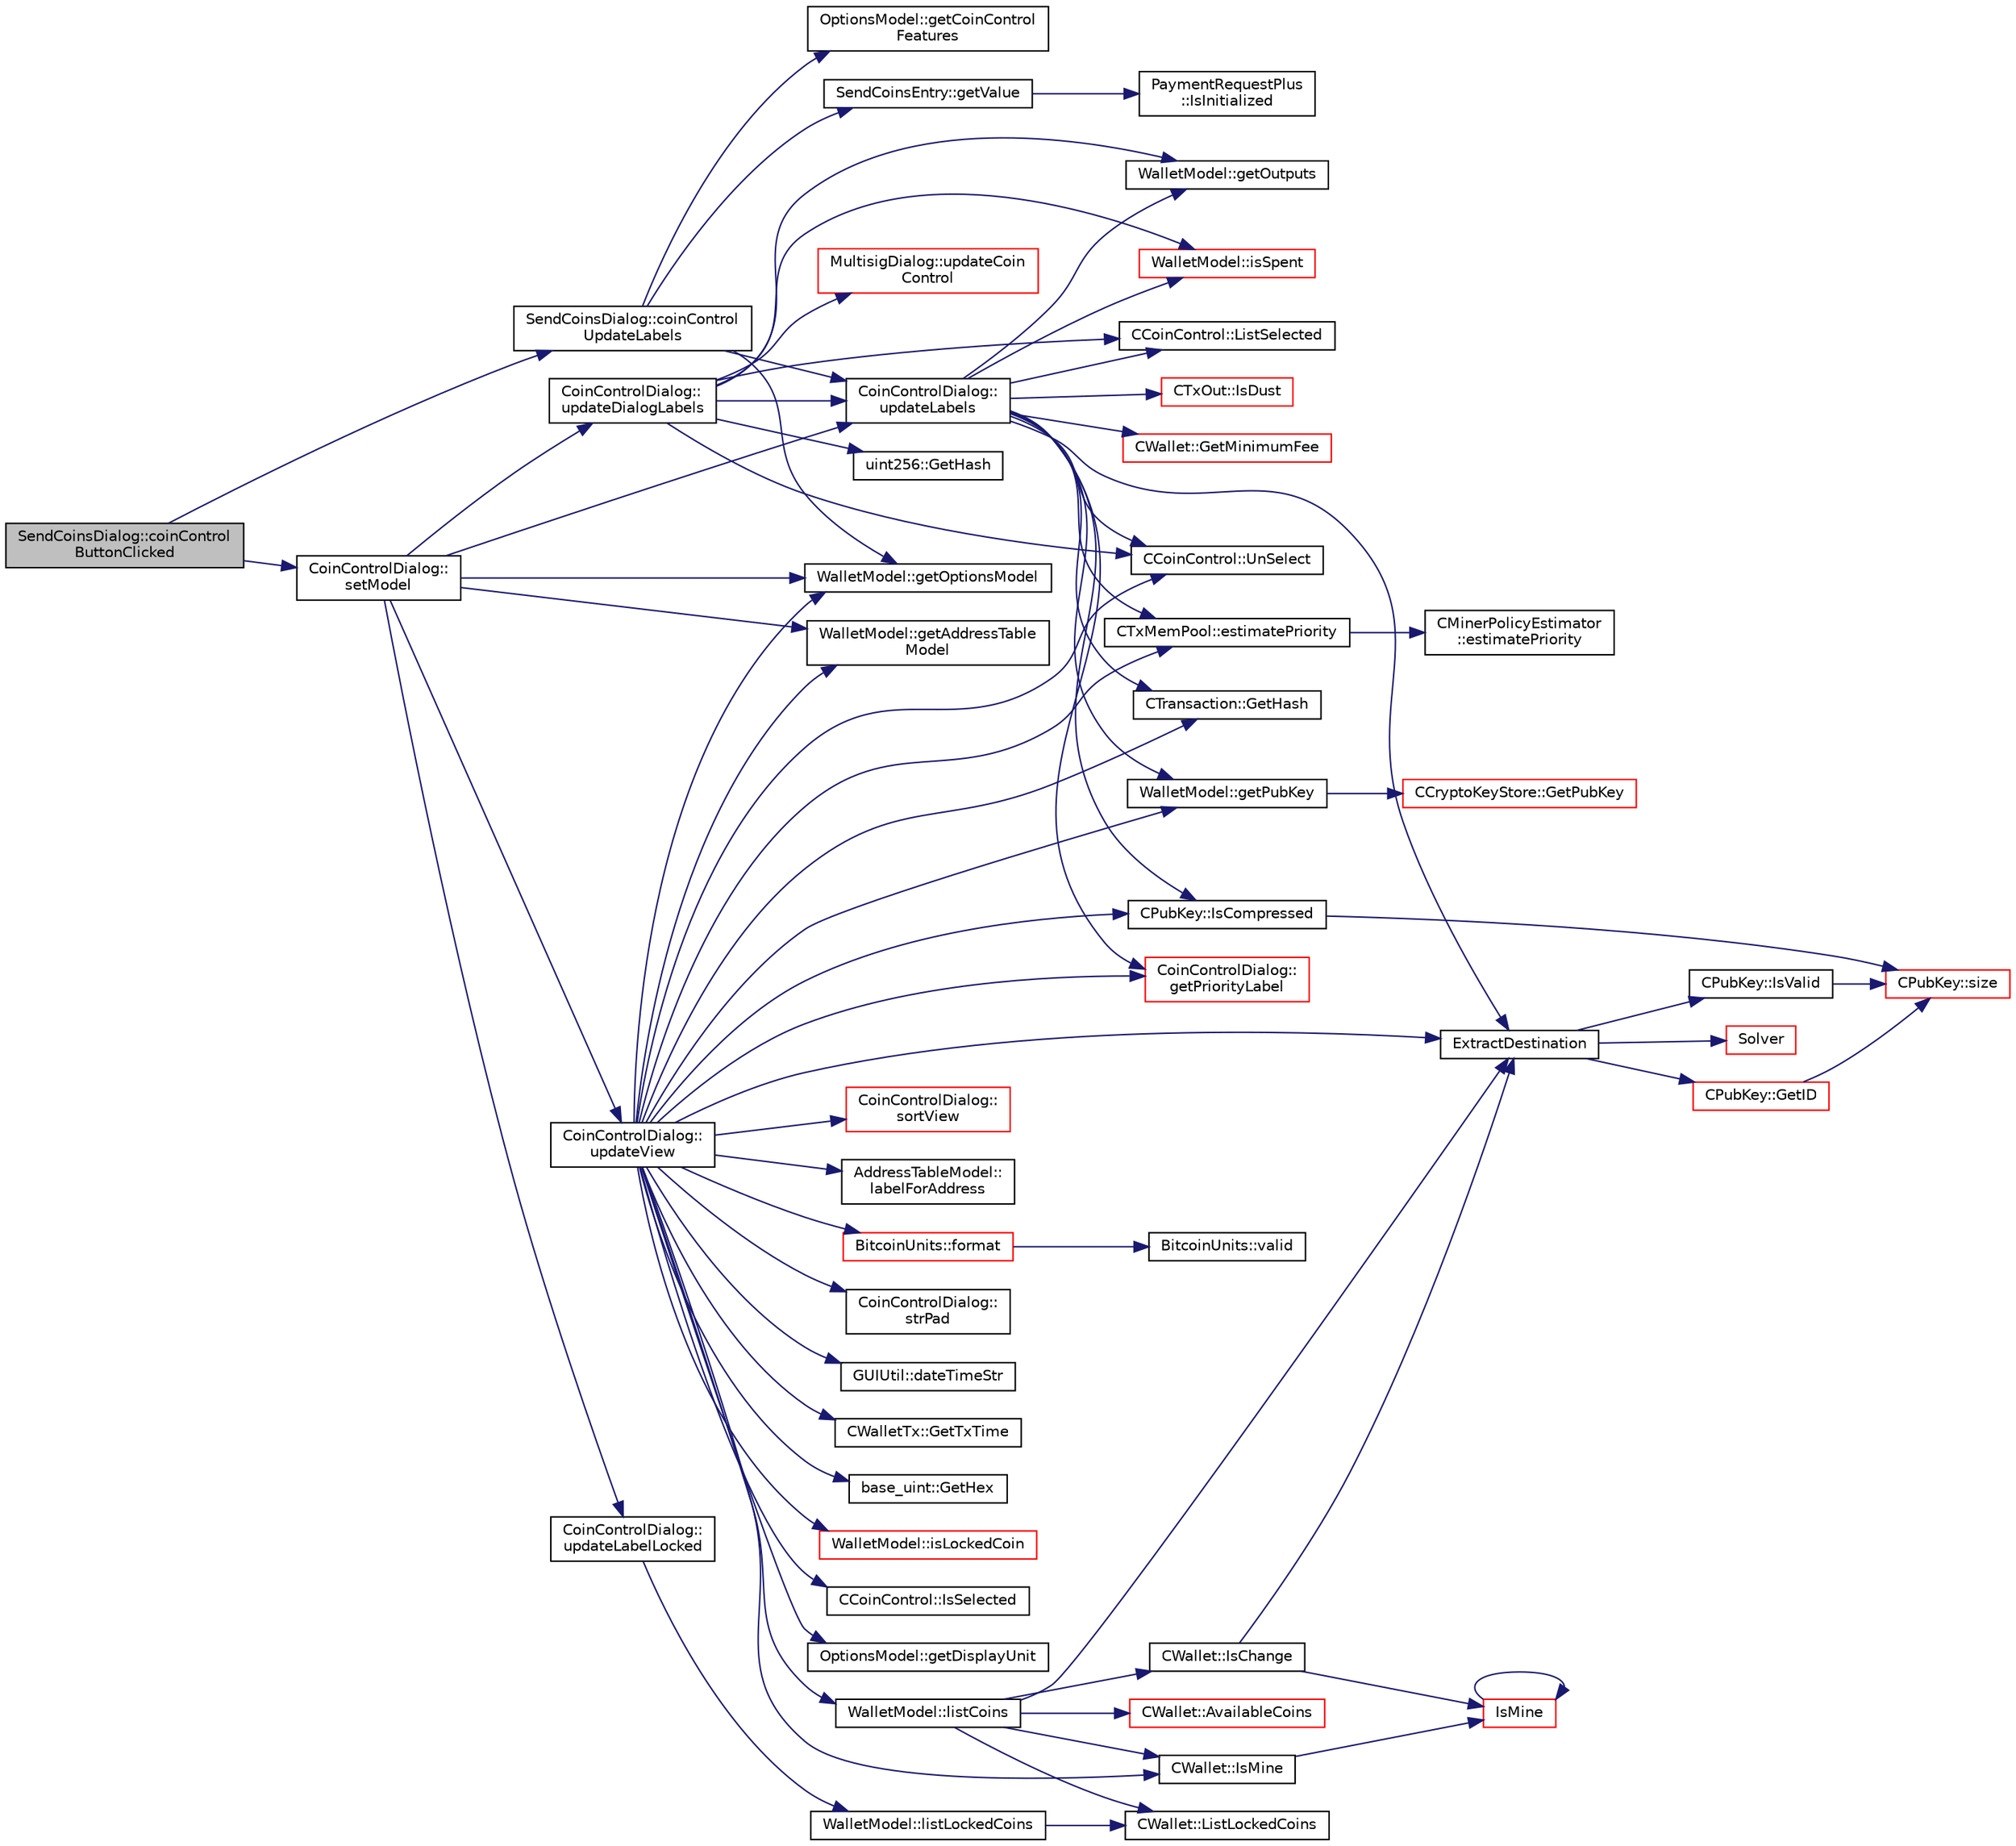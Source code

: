 digraph "SendCoinsDialog::coinControlButtonClicked"
{
  edge [fontname="Helvetica",fontsize="10",labelfontname="Helvetica",labelfontsize="10"];
  node [fontname="Helvetica",fontsize="10",shape=record];
  rankdir="LR";
  Node365 [label="SendCoinsDialog::coinControl\lButtonClicked",height=0.2,width=0.4,color="black", fillcolor="grey75", style="filled", fontcolor="black"];
  Node365 -> Node366 [color="midnightblue",fontsize="10",style="solid",fontname="Helvetica"];
  Node366 [label="CoinControlDialog::\lsetModel",height=0.2,width=0.4,color="black", fillcolor="white", style="filled",URL="$class_coin_control_dialog.html#a4c34a48574814089c54f763a22f5317a"];
  Node366 -> Node367 [color="midnightblue",fontsize="10",style="solid",fontname="Helvetica"];
  Node367 [label="WalletModel::getOptionsModel",height=0.2,width=0.4,color="black", fillcolor="white", style="filled",URL="$class_wallet_model.html#a96d53e56b3f8f07537ea2523f7a7d300"];
  Node366 -> Node368 [color="midnightblue",fontsize="10",style="solid",fontname="Helvetica"];
  Node368 [label="WalletModel::getAddressTable\lModel",height=0.2,width=0.4,color="black", fillcolor="white", style="filled",URL="$class_wallet_model.html#a89ed202e2dbc04aaa70d72872b95b351"];
  Node366 -> Node369 [color="midnightblue",fontsize="10",style="solid",fontname="Helvetica"];
  Node369 [label="CoinControlDialog::\lupdateView",height=0.2,width=0.4,color="black", fillcolor="white", style="filled",URL="$class_coin_control_dialog.html#aadea33050e5c1efd5eae8d2fcfa721f9"];
  Node369 -> Node367 [color="midnightblue",fontsize="10",style="solid",fontname="Helvetica"];
  Node369 -> Node368 [color="midnightblue",fontsize="10",style="solid",fontname="Helvetica"];
  Node369 -> Node370 [color="midnightblue",fontsize="10",style="solid",fontname="Helvetica"];
  Node370 [label="OptionsModel::getDisplayUnit",height=0.2,width=0.4,color="black", fillcolor="white", style="filled",URL="$class_options_model.html#a3b6e4d4ef42be3aaba315b8cd14f468e"];
  Node369 -> Node371 [color="midnightblue",fontsize="10",style="solid",fontname="Helvetica"];
  Node371 [label="CTxMemPool::estimatePriority",height=0.2,width=0.4,color="black", fillcolor="white", style="filled",URL="$class_c_tx_mem_pool.html#a225378304025c093d2dc5fcb754ade3b",tooltip="Estimate priority needed to get into the next nBlocks. "];
  Node371 -> Node372 [color="midnightblue",fontsize="10",style="solid",fontname="Helvetica"];
  Node372 [label="CMinerPolicyEstimator\l::estimatePriority",height=0.2,width=0.4,color="black", fillcolor="white", style="filled",URL="$class_c_miner_policy_estimator.html#ae9bb4813622680e6e3b48ea8c0ce41b6"];
  Node369 -> Node373 [color="midnightblue",fontsize="10",style="solid",fontname="Helvetica"];
  Node373 [label="WalletModel::listCoins",height=0.2,width=0.4,color="black", fillcolor="white", style="filled",URL="$class_wallet_model.html#ae5ce26bba42701b45de766ef11cc9a47"];
  Node373 -> Node374 [color="midnightblue",fontsize="10",style="solid",fontname="Helvetica"];
  Node374 [label="CWallet::AvailableCoins",height=0.2,width=0.4,color="red", fillcolor="white", style="filled",URL="$group___actions.html#ga8110e889be0f5915104e07bfe3839c68",tooltip="populate vCoins with vector of available COutputs. "];
  Node373 -> Node411 [color="midnightblue",fontsize="10",style="solid",fontname="Helvetica"];
  Node411 [label="CWallet::ListLockedCoins",height=0.2,width=0.4,color="black", fillcolor="white", style="filled",URL="$group___actions.html#ga41f4c77a0843692388f8b11d5fb88042"];
  Node373 -> Node402 [color="midnightblue",fontsize="10",style="solid",fontname="Helvetica"];
  Node402 [label="CWallet::IsMine",height=0.2,width=0.4,color="black", fillcolor="white", style="filled",URL="$group__map_wallet.html#ga4eada57edc1c443564b8cc9b853d955c"];
  Node402 -> Node399 [color="midnightblue",fontsize="10",style="solid",fontname="Helvetica"];
  Node399 [label="IsMine",height=0.2,width=0.4,color="red", fillcolor="white", style="filled",URL="$wallet__ismine_8cpp.html#adc59cf67d903c1ba1ef225561b85bfce"];
  Node399 -> Node399 [color="midnightblue",fontsize="10",style="solid",fontname="Helvetica"];
  Node373 -> Node412 [color="midnightblue",fontsize="10",style="solid",fontname="Helvetica"];
  Node412 [label="CWallet::IsChange",height=0.2,width=0.4,color="black", fillcolor="white", style="filled",URL="$group__map_wallet.html#gaba1c6108b7d2d3800dd487bab4c4c82e"];
  Node412 -> Node399 [color="midnightblue",fontsize="10",style="solid",fontname="Helvetica"];
  Node412 -> Node413 [color="midnightblue",fontsize="10",style="solid",fontname="Helvetica"];
  Node413 [label="ExtractDestination",height=0.2,width=0.4,color="black", fillcolor="white", style="filled",URL="$standard_8cpp.html#a951f7e601746ae076afdf3169ecca2fc"];
  Node413 -> Node414 [color="midnightblue",fontsize="10",style="solid",fontname="Helvetica"];
  Node414 [label="Solver",height=0.2,width=0.4,color="red", fillcolor="white", style="filled",URL="$standard_8cpp.html#a6ee6be50bff44464e905680c6fcee6dc",tooltip="Return public keys or hashes from scriptPubKey, for &#39;standard&#39; transaction types. ..."];
  Node413 -> Node424 [color="midnightblue",fontsize="10",style="solid",fontname="Helvetica"];
  Node424 [label="CPubKey::IsValid",height=0.2,width=0.4,color="black", fillcolor="white", style="filled",URL="$class_c_pub_key.html#a4fa94293cf8577fd039b9a133f6c7f30"];
  Node424 -> Node425 [color="midnightblue",fontsize="10",style="solid",fontname="Helvetica"];
  Node425 [label="CPubKey::size",height=0.2,width=0.4,color="red", fillcolor="white", style="filled",URL="$class_c_pub_key.html#a6bb28fcf0a5f799c69f5b7269363b309",tooltip="Simple read-only vector-like interface to the pubkey data. "];
  Node413 -> Node427 [color="midnightblue",fontsize="10",style="solid",fontname="Helvetica"];
  Node427 [label="CPubKey::GetID",height=0.2,width=0.4,color="red", fillcolor="white", style="filled",URL="$class_c_pub_key.html#a2675f7e6f72eff68e7a5227289feb021",tooltip="Get the KeyID of this public key (hash of its serialization) "];
  Node427 -> Node425 [color="midnightblue",fontsize="10",style="solid",fontname="Helvetica"];
  Node373 -> Node413 [color="midnightblue",fontsize="10",style="solid",fontname="Helvetica"];
  Node369 -> Node434 [color="midnightblue",fontsize="10",style="solid",fontname="Helvetica"];
  Node434 [label="AddressTableModel::\llabelForAddress",height=0.2,width=0.4,color="black", fillcolor="white", style="filled",URL="$class_address_table_model.html#afcdbfc17ac480f5a57382cbcf096ccb3"];
  Node369 -> Node402 [color="midnightblue",fontsize="10",style="solid",fontname="Helvetica"];
  Node369 -> Node391 [color="midnightblue",fontsize="10",style="solid",fontname="Helvetica"];
  Node391 [label="CTransaction::GetHash",height=0.2,width=0.4,color="black", fillcolor="white", style="filled",URL="$class_c_transaction.html#a7efd1379de830341417c0bfa23a149aa"];
  Node369 -> Node435 [color="midnightblue",fontsize="10",style="solid",fontname="Helvetica"];
  Node435 [label="CCoinControl::UnSelect",height=0.2,width=0.4,color="black", fillcolor="white", style="filled",URL="$class_c_coin_control.html#a7f9b8135840df5907bc49a4c5cb19ba4"];
  Node369 -> Node413 [color="midnightblue",fontsize="10",style="solid",fontname="Helvetica"];
  Node369 -> Node436 [color="midnightblue",fontsize="10",style="solid",fontname="Helvetica"];
  Node436 [label="WalletModel::getPubKey",height=0.2,width=0.4,color="black", fillcolor="white", style="filled",URL="$class_wallet_model.html#abe0b4462654768f301d1f758f7907ca2"];
  Node436 -> Node437 [color="midnightblue",fontsize="10",style="solid",fontname="Helvetica"];
  Node437 [label="CCryptoKeyStore::GetPubKey",height=0.2,width=0.4,color="red", fillcolor="white", style="filled",URL="$class_c_crypto_key_store.html#a20b474adfe6900bb36cd4fd6f9c31380"];
  Node369 -> Node445 [color="midnightblue",fontsize="10",style="solid",fontname="Helvetica"];
  Node445 [label="CPubKey::IsCompressed",height=0.2,width=0.4,color="black", fillcolor="white", style="filled",URL="$class_c_pub_key.html#a25f8b70340ad20ddab0f80ec4cee9396",tooltip="Check whether this is a compressed public key. "];
  Node445 -> Node425 [color="midnightblue",fontsize="10",style="solid",fontname="Helvetica"];
  Node369 -> Node446 [color="midnightblue",fontsize="10",style="solid",fontname="Helvetica"];
  Node446 [label="BitcoinUnits::format",height=0.2,width=0.4,color="red", fillcolor="white", style="filled",URL="$class_bitcoin_units.html#ab07437e5a788c80a82d75e3714bd3925",tooltip="Format as string. "];
  Node446 -> Node447 [color="midnightblue",fontsize="10",style="solid",fontname="Helvetica"];
  Node447 [label="BitcoinUnits::valid",height=0.2,width=0.4,color="black", fillcolor="white", style="filled",URL="$class_bitcoin_units.html#a81cbc41480adfb600dad79711d336e5f",tooltip="Is unit ID valid? "];
  Node369 -> Node450 [color="midnightblue",fontsize="10",style="solid",fontname="Helvetica"];
  Node450 [label="CoinControlDialog::\lstrPad",height=0.2,width=0.4,color="black", fillcolor="white", style="filled",URL="$class_coin_control_dialog.html#ac01c96c8a1a024c9ca35eda9ca297792"];
  Node369 -> Node451 [color="midnightblue",fontsize="10",style="solid",fontname="Helvetica"];
  Node451 [label="GUIUtil::dateTimeStr",height=0.2,width=0.4,color="black", fillcolor="white", style="filled",URL="$namespace_g_u_i_util.html#aae732a04fea25190081120bf0cc773e8"];
  Node369 -> Node452 [color="midnightblue",fontsize="10",style="solid",fontname="Helvetica"];
  Node452 [label="CWalletTx::GetTxTime",height=0.2,width=0.4,color="black", fillcolor="white", style="filled",URL="$group__map_wallet.html#gab94368cf0553687d8f1fec5d2aaa1457"];
  Node369 -> Node453 [color="midnightblue",fontsize="10",style="solid",fontname="Helvetica"];
  Node453 [label="CoinControlDialog::\lgetPriorityLabel",height=0.2,width=0.4,color="red", fillcolor="white", style="filled",URL="$class_coin_control_dialog.html#a82c553c068d383edb52e2c239642d8e4"];
  Node369 -> Node455 [color="midnightblue",fontsize="10",style="solid",fontname="Helvetica"];
  Node455 [label="base_uint::GetHex",height=0.2,width=0.4,color="black", fillcolor="white", style="filled",URL="$classbase__uint.html#ae5e7b7481de91ebead20eebd5d685441"];
  Node369 -> Node456 [color="midnightblue",fontsize="10",style="solid",fontname="Helvetica"];
  Node456 [label="WalletModel::isLockedCoin",height=0.2,width=0.4,color="red", fillcolor="white", style="filled",URL="$class_wallet_model.html#abeea7ae42ec38ace2786b2e3d340f5a2"];
  Node369 -> Node458 [color="midnightblue",fontsize="10",style="solid",fontname="Helvetica"];
  Node458 [label="CCoinControl::IsSelected",height=0.2,width=0.4,color="black", fillcolor="white", style="filled",URL="$class_c_coin_control.html#adcd674d510015f3212e489ab6bd74067"];
  Node369 -> Node459 [color="midnightblue",fontsize="10",style="solid",fontname="Helvetica"];
  Node459 [label="CoinControlDialog::\lsortView",height=0.2,width=0.4,color="red", fillcolor="white", style="filled",URL="$class_coin_control_dialog.html#a9573211ed101522c9b4307a02b268e39"];
  Node366 -> Node461 [color="midnightblue",fontsize="10",style="solid",fontname="Helvetica"];
  Node461 [label="CoinControlDialog::\lupdateLabelLocked",height=0.2,width=0.4,color="black", fillcolor="white", style="filled",URL="$class_coin_control_dialog.html#acedbd41abf3490c556afbebde2ba6b49"];
  Node461 -> Node462 [color="midnightblue",fontsize="10",style="solid",fontname="Helvetica"];
  Node462 [label="WalletModel::listLockedCoins",height=0.2,width=0.4,color="black", fillcolor="white", style="filled",URL="$class_wallet_model.html#a367977352d1ef183ec2cb6b508a85bc2"];
  Node462 -> Node411 [color="midnightblue",fontsize="10",style="solid",fontname="Helvetica"];
  Node366 -> Node463 [color="midnightblue",fontsize="10",style="solid",fontname="Helvetica"];
  Node463 [label="CoinControlDialog::\lupdateLabels",height=0.2,width=0.4,color="black", fillcolor="white", style="filled",URL="$class_coin_control_dialog.html#a4fc60e89b097952ff22dc0f9c58c87d9"];
  Node463 -> Node464 [color="midnightblue",fontsize="10",style="solid",fontname="Helvetica"];
  Node464 [label="CTxOut::IsDust",height=0.2,width=0.4,color="red", fillcolor="white", style="filled",URL="$class_c_tx_out.html#ad4440670c7b3a59b46fa44f2f032ded8"];
  Node463 -> Node467 [color="midnightblue",fontsize="10",style="solid",fontname="Helvetica"];
  Node467 [label="CCoinControl::ListSelected",height=0.2,width=0.4,color="black", fillcolor="white", style="filled",URL="$class_c_coin_control.html#a176b3a32b5f623fe25b8e61ca561422e"];
  Node463 -> Node468 [color="midnightblue",fontsize="10",style="solid",fontname="Helvetica"];
  Node468 [label="WalletModel::getOutputs",height=0.2,width=0.4,color="black", fillcolor="white", style="filled",URL="$class_wallet_model.html#a5237ea4d9724807a05e2944e5ce6f181"];
  Node463 -> Node391 [color="midnightblue",fontsize="10",style="solid",fontname="Helvetica"];
  Node463 -> Node469 [color="midnightblue",fontsize="10",style="solid",fontname="Helvetica"];
  Node469 [label="WalletModel::isSpent",height=0.2,width=0.4,color="red", fillcolor="white", style="filled",URL="$class_wallet_model.html#acb24dd4388e6daef526667fb365a57b1"];
  Node463 -> Node435 [color="midnightblue",fontsize="10",style="solid",fontname="Helvetica"];
  Node463 -> Node413 [color="midnightblue",fontsize="10",style="solid",fontname="Helvetica"];
  Node463 -> Node436 [color="midnightblue",fontsize="10",style="solid",fontname="Helvetica"];
  Node463 -> Node445 [color="midnightblue",fontsize="10",style="solid",fontname="Helvetica"];
  Node463 -> Node371 [color="midnightblue",fontsize="10",style="solid",fontname="Helvetica"];
  Node463 -> Node453 [color="midnightblue",fontsize="10",style="solid",fontname="Helvetica"];
  Node463 -> Node471 [color="midnightblue",fontsize="10",style="solid",fontname="Helvetica"];
  Node471 [label="CWallet::GetMinimumFee",height=0.2,width=0.4,color="red", fillcolor="white", style="filled",URL="$group___actions.html#ga64a76474added26d9fbf904b5dd978a8"];
  Node366 -> Node475 [color="midnightblue",fontsize="10",style="solid",fontname="Helvetica"];
  Node475 [label="CoinControlDialog::\lupdateDialogLabels",height=0.2,width=0.4,color="black", fillcolor="white", style="filled",URL="$class_coin_control_dialog.html#ae0162e01893a3c85aeeee743c1cb1084"];
  Node475 -> Node463 [color="midnightblue",fontsize="10",style="solid",fontname="Helvetica"];
  Node475 -> Node467 [color="midnightblue",fontsize="10",style="solid",fontname="Helvetica"];
  Node475 -> Node468 [color="midnightblue",fontsize="10",style="solid",fontname="Helvetica"];
  Node475 -> Node476 [color="midnightblue",fontsize="10",style="solid",fontname="Helvetica"];
  Node476 [label="uint256::GetHash",height=0.2,width=0.4,color="black", fillcolor="white", style="filled",URL="$classuint256.html#a6dfa79998c7cb7def7a6c7c0a6915c58"];
  Node475 -> Node469 [color="midnightblue",fontsize="10",style="solid",fontname="Helvetica"];
  Node475 -> Node435 [color="midnightblue",fontsize="10",style="solid",fontname="Helvetica"];
  Node475 -> Node477 [color="midnightblue",fontsize="10",style="solid",fontname="Helvetica"];
  Node477 [label="MultisigDialog::updateCoin\lControl",height=0.2,width=0.4,color="red", fillcolor="white", style="filled",URL="$class_multisig_dialog.html#ad0e2804a0a618393be5ea6b4752052e2"];
  Node365 -> Node479 [color="midnightblue",fontsize="10",style="solid",fontname="Helvetica"];
  Node479 [label="SendCoinsDialog::coinControl\lUpdateLabels",height=0.2,width=0.4,color="black", fillcolor="white", style="filled",URL="$class_send_coins_dialog.html#ae4f429aabcaf309aa314b90049be2a74"];
  Node479 -> Node367 [color="midnightblue",fontsize="10",style="solid",fontname="Helvetica"];
  Node479 -> Node480 [color="midnightblue",fontsize="10",style="solid",fontname="Helvetica"];
  Node480 [label="OptionsModel::getCoinControl\lFeatures",height=0.2,width=0.4,color="black", fillcolor="white", style="filled",URL="$class_options_model.html#ace6c871068f613aee277e37bfdc988c0"];
  Node479 -> Node481 [color="midnightblue",fontsize="10",style="solid",fontname="Helvetica"];
  Node481 [label="SendCoinsEntry::getValue",height=0.2,width=0.4,color="black", fillcolor="white", style="filled",URL="$class_send_coins_entry.html#af36fb0ed9e2e07079c1a982b31e793c8"];
  Node481 -> Node482 [color="midnightblue",fontsize="10",style="solid",fontname="Helvetica"];
  Node482 [label="PaymentRequestPlus\l::IsInitialized",height=0.2,width=0.4,color="black", fillcolor="white", style="filled",URL="$class_payment_request_plus.html#aa3d8c57af7c7bc4ffbc31da32e5a40a6"];
  Node479 -> Node463 [color="midnightblue",fontsize="10",style="solid",fontname="Helvetica"];
}
